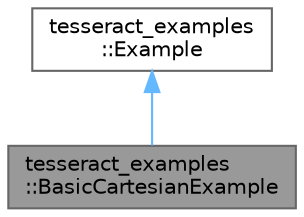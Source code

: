 digraph "tesseract_examples::BasicCartesianExample"
{
 // LATEX_PDF_SIZE
  bgcolor="transparent";
  edge [fontname=Helvetica,fontsize=10,labelfontname=Helvetica,labelfontsize=10];
  node [fontname=Helvetica,fontsize=10,shape=box,height=0.2,width=0.4];
  Node1 [label="tesseract_examples\l::BasicCartesianExample",height=0.2,width=0.4,color="gray40", fillcolor="grey60", style="filled", fontcolor="black",tooltip="Basic example leveraging trajopt and tesseract for cartesian planning."];
  Node2 -> Node1 [dir="back",color="steelblue1",style="solid"];
  Node2 [label="tesseract_examples\l::Example",height=0.2,width=0.4,color="gray40", fillcolor="white", style="filled",URL="$d3/d3b/classtesseract__examples_1_1Example.html",tooltip="The Example base class."];
}
